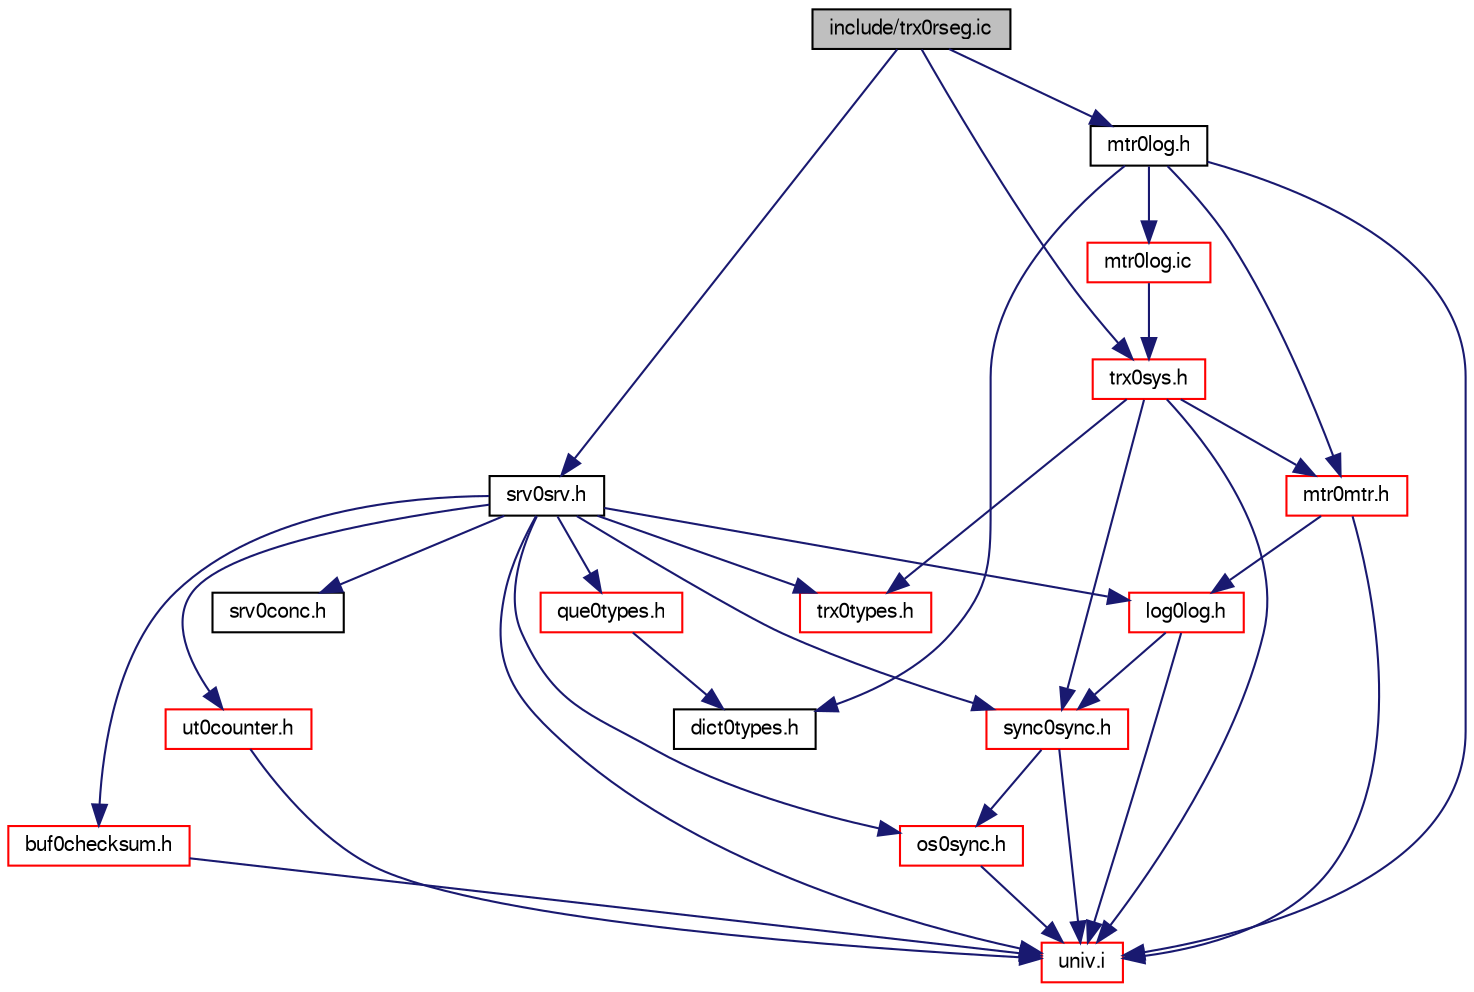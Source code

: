 digraph "include/trx0rseg.ic"
{
  bgcolor="transparent";
  edge [fontname="FreeSans",fontsize="10",labelfontname="FreeSans",labelfontsize="10"];
  node [fontname="FreeSans",fontsize="10",shape=record];
  Node1 [label="include/trx0rseg.ic",height=0.2,width=0.4,color="black", fillcolor="grey75", style="filled" fontcolor="black"];
  Node1 -> Node2 [color="midnightblue",fontsize="10",style="solid",fontname="FreeSans"];
  Node2 [label="srv0srv.h",height=0.2,width=0.4,color="black",URL="$srv0srv_8h.html"];
  Node2 -> Node3 [color="midnightblue",fontsize="10",style="solid",fontname="FreeSans"];
  Node3 [label="univ.i",height=0.2,width=0.4,color="red",URL="$univ_8i.html"];
  Node2 -> Node4 [color="midnightblue",fontsize="10",style="solid",fontname="FreeSans"];
  Node4 [label="log0log.h",height=0.2,width=0.4,color="red",URL="$log0log_8h.html"];
  Node4 -> Node3 [color="midnightblue",fontsize="10",style="solid",fontname="FreeSans"];
  Node4 -> Node5 [color="midnightblue",fontsize="10",style="solid",fontname="FreeSans"];
  Node5 [label="sync0sync.h",height=0.2,width=0.4,color="red",URL="$sync0sync_8h.html"];
  Node5 -> Node3 [color="midnightblue",fontsize="10",style="solid",fontname="FreeSans"];
  Node5 -> Node6 [color="midnightblue",fontsize="10",style="solid",fontname="FreeSans"];
  Node6 [label="os0sync.h",height=0.2,width=0.4,color="red",URL="$os0sync_8h.html"];
  Node6 -> Node3 [color="midnightblue",fontsize="10",style="solid",fontname="FreeSans"];
  Node2 -> Node5 [color="midnightblue",fontsize="10",style="solid",fontname="FreeSans"];
  Node2 -> Node6 [color="midnightblue",fontsize="10",style="solid",fontname="FreeSans"];
  Node2 -> Node7 [color="midnightblue",fontsize="10",style="solid",fontname="FreeSans"];
  Node7 [label="que0types.h",height=0.2,width=0.4,color="red",URL="$que0types_8h.html"];
  Node7 -> Node8 [color="midnightblue",fontsize="10",style="solid",fontname="FreeSans"];
  Node8 [label="dict0types.h",height=0.2,width=0.4,color="black",URL="$dict0types_8h.html"];
  Node2 -> Node9 [color="midnightblue",fontsize="10",style="solid",fontname="FreeSans"];
  Node9 [label="trx0types.h",height=0.2,width=0.4,color="red",URL="$trx0types_8h.html"];
  Node2 -> Node10 [color="midnightblue",fontsize="10",style="solid",fontname="FreeSans"];
  Node10 [label="srv0conc.h",height=0.2,width=0.4,color="black",URL="$srv0conc_8h_source.html"];
  Node2 -> Node11 [color="midnightblue",fontsize="10",style="solid",fontname="FreeSans"];
  Node11 [label="buf0checksum.h",height=0.2,width=0.4,color="red",URL="$buf0checksum_8h_source.html"];
  Node11 -> Node3 [color="midnightblue",fontsize="10",style="solid",fontname="FreeSans"];
  Node2 -> Node12 [color="midnightblue",fontsize="10",style="solid",fontname="FreeSans"];
  Node12 [label="ut0counter.h",height=0.2,width=0.4,color="red",URL="$ut0counter_8h.html"];
  Node12 -> Node3 [color="midnightblue",fontsize="10",style="solid",fontname="FreeSans"];
  Node1 -> Node13 [color="midnightblue",fontsize="10",style="solid",fontname="FreeSans"];
  Node13 [label="mtr0log.h",height=0.2,width=0.4,color="black",URL="$mtr0log_8h.html"];
  Node13 -> Node3 [color="midnightblue",fontsize="10",style="solid",fontname="FreeSans"];
  Node13 -> Node14 [color="midnightblue",fontsize="10",style="solid",fontname="FreeSans"];
  Node14 [label="mtr0mtr.h",height=0.2,width=0.4,color="red",URL="$mtr0mtr_8h.html"];
  Node14 -> Node3 [color="midnightblue",fontsize="10",style="solid",fontname="FreeSans"];
  Node14 -> Node4 [color="midnightblue",fontsize="10",style="solid",fontname="FreeSans"];
  Node13 -> Node8 [color="midnightblue",fontsize="10",style="solid",fontname="FreeSans"];
  Node13 -> Node15 [color="midnightblue",fontsize="10",style="solid",fontname="FreeSans"];
  Node15 [label="mtr0log.ic",height=0.2,width=0.4,color="red",URL="$mtr0log_8ic.html"];
  Node15 -> Node16 [color="midnightblue",fontsize="10",style="solid",fontname="FreeSans"];
  Node16 [label="trx0sys.h",height=0.2,width=0.4,color="red",URL="$trx0sys_8h.html"];
  Node16 -> Node3 [color="midnightblue",fontsize="10",style="solid",fontname="FreeSans"];
  Node16 -> Node9 [color="midnightblue",fontsize="10",style="solid",fontname="FreeSans"];
  Node16 -> Node14 [color="midnightblue",fontsize="10",style="solid",fontname="FreeSans"];
  Node16 -> Node5 [color="midnightblue",fontsize="10",style="solid",fontname="FreeSans"];
  Node1 -> Node16 [color="midnightblue",fontsize="10",style="solid",fontname="FreeSans"];
}
